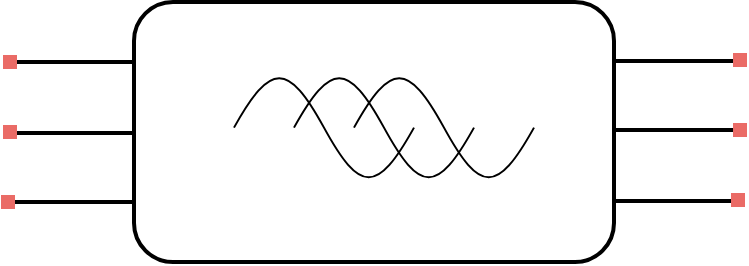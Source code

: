 <mxfile version="21.5.2" type="device">
  <diagram name="Page-1" id="lPnadb4CxHEFe1yul_0U">
    <mxGraphModel dx="1016" dy="547" grid="1" gridSize="10" guides="1" tooltips="1" connect="1" arrows="1" fold="1" page="1" pageScale="1" pageWidth="850" pageHeight="1100" math="0" shadow="0">
      <root>
        <mxCell id="0" />
        <mxCell id="1" parent="0" />
        <mxCell id="Y_xLjtUIK3R0hwWofkf7-2" value="" style="rounded=1;whiteSpace=wrap;html=1;strokeWidth=2;" vertex="1" parent="1">
          <mxGeometry x="240" y="240" width="240" height="130" as="geometry" />
        </mxCell>
        <mxCell id="Y_xLjtUIK3R0hwWofkf7-3" value="" style="endArrow=none;html=1;rounded=0;strokeWidth=2;" edge="1" parent="1">
          <mxGeometry width="50" height="50" relative="1" as="geometry">
            <mxPoint x="180" y="270" as="sourcePoint" />
            <mxPoint x="240" y="270" as="targetPoint" />
          </mxGeometry>
        </mxCell>
        <mxCell id="Y_xLjtUIK3R0hwWofkf7-4" value="" style="endArrow=none;html=1;rounded=0;strokeWidth=2;" edge="1" parent="1">
          <mxGeometry width="50" height="50" relative="1" as="geometry">
            <mxPoint x="180" y="305.5" as="sourcePoint" />
            <mxPoint x="240" y="305.5" as="targetPoint" />
          </mxGeometry>
        </mxCell>
        <mxCell id="Y_xLjtUIK3R0hwWofkf7-5" value="" style="endArrow=none;html=1;rounded=0;strokeWidth=2;" edge="1" parent="1">
          <mxGeometry width="50" height="50" relative="1" as="geometry">
            <mxPoint x="180" y="340" as="sourcePoint" />
            <mxPoint x="240" y="340" as="targetPoint" />
          </mxGeometry>
        </mxCell>
        <mxCell id="Y_xLjtUIK3R0hwWofkf7-6" value="" style="endArrow=none;html=1;rounded=0;strokeWidth=2;" edge="1" parent="1">
          <mxGeometry width="50" height="50" relative="1" as="geometry">
            <mxPoint x="480" y="269.5" as="sourcePoint" />
            <mxPoint x="540" y="269.5" as="targetPoint" />
          </mxGeometry>
        </mxCell>
        <mxCell id="Y_xLjtUIK3R0hwWofkf7-7" value="" style="endArrow=none;html=1;rounded=0;strokeWidth=2;" edge="1" parent="1">
          <mxGeometry width="50" height="50" relative="1" as="geometry">
            <mxPoint x="480" y="304" as="sourcePoint" />
            <mxPoint x="540" y="304" as="targetPoint" />
          </mxGeometry>
        </mxCell>
        <mxCell id="Y_xLjtUIK3R0hwWofkf7-8" value="" style="endArrow=none;html=1;rounded=0;strokeWidth=2;" edge="1" parent="1">
          <mxGeometry width="50" height="50" relative="1" as="geometry">
            <mxPoint x="480" y="339.5" as="sourcePoint" />
            <mxPoint x="540" y="339.5" as="targetPoint" />
          </mxGeometry>
        </mxCell>
        <mxCell id="Y_xLjtUIK3R0hwWofkf7-10" value="" style="whiteSpace=wrap;html=1;aspect=fixed;fillColor=#EA6B66;strokeColor=#EA6B66;" vertex="1" parent="1">
          <mxGeometry x="175" y="267" width="6" height="6" as="geometry" />
        </mxCell>
        <mxCell id="Y_xLjtUIK3R0hwWofkf7-11" value="" style="whiteSpace=wrap;html=1;aspect=fixed;fillColor=#EA6B66;strokeColor=#EA6B66;" vertex="1" parent="1">
          <mxGeometry x="175" y="302" width="6" height="6" as="geometry" />
        </mxCell>
        <mxCell id="Y_xLjtUIK3R0hwWofkf7-12" value="" style="whiteSpace=wrap;html=1;aspect=fixed;fillColor=#EA6B66;strokeColor=#EA6B66;" vertex="1" parent="1">
          <mxGeometry x="174" y="337" width="6" height="6" as="geometry" />
        </mxCell>
        <mxCell id="Y_xLjtUIK3R0hwWofkf7-13" value="" style="whiteSpace=wrap;html=1;aspect=fixed;fillColor=#EA6B66;strokeColor=#EA6B66;" vertex="1" parent="1">
          <mxGeometry x="540" y="266" width="6" height="6" as="geometry" />
        </mxCell>
        <mxCell id="Y_xLjtUIK3R0hwWofkf7-14" value="" style="whiteSpace=wrap;html=1;aspect=fixed;fillColor=#EA6B66;strokeColor=#EA6B66;" vertex="1" parent="1">
          <mxGeometry x="540" y="301" width="6" height="6" as="geometry" />
        </mxCell>
        <mxCell id="Y_xLjtUIK3R0hwWofkf7-15" value="" style="whiteSpace=wrap;html=1;aspect=fixed;fillColor=#EA6B66;strokeColor=#EA6B66;" vertex="1" parent="1">
          <mxGeometry x="539" y="336" width="6" height="6" as="geometry" />
        </mxCell>
        <mxCell id="Y_xLjtUIK3R0hwWofkf7-21" value="" style="group" vertex="1" connectable="0" parent="1">
          <mxGeometry x="290" y="269.82" width="150" height="66.18" as="geometry" />
        </mxCell>
        <mxCell id="Y_xLjtUIK3R0hwWofkf7-16" value="" style="pointerEvents=1;verticalLabelPosition=bottom;shadow=0;dashed=0;align=center;html=1;verticalAlign=top;shape=mxgraph.electrical.waveforms.sine_wave;" vertex="1" parent="Y_xLjtUIK3R0hwWofkf7-21">
          <mxGeometry width="90" height="66.18" as="geometry" />
        </mxCell>
        <mxCell id="Y_xLjtUIK3R0hwWofkf7-19" value="" style="pointerEvents=1;verticalLabelPosition=bottom;shadow=0;dashed=0;align=center;html=1;verticalAlign=top;shape=mxgraph.electrical.waveforms.sine_wave;" vertex="1" parent="Y_xLjtUIK3R0hwWofkf7-21">
          <mxGeometry x="30" width="90" height="66.18" as="geometry" />
        </mxCell>
        <mxCell id="Y_xLjtUIK3R0hwWofkf7-20" value="" style="pointerEvents=1;verticalLabelPosition=bottom;shadow=0;dashed=0;align=center;html=1;verticalAlign=top;shape=mxgraph.electrical.waveforms.sine_wave;" vertex="1" parent="Y_xLjtUIK3R0hwWofkf7-21">
          <mxGeometry x="60" width="90" height="66.18" as="geometry" />
        </mxCell>
      </root>
    </mxGraphModel>
  </diagram>
</mxfile>
